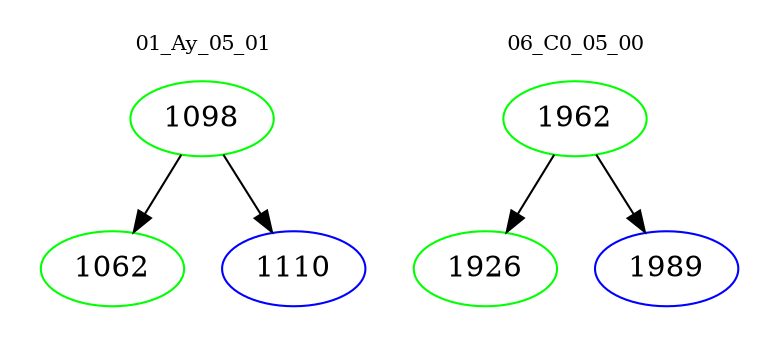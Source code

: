 digraph{
subgraph cluster_0 {
color = white
label = "01_Ay_05_01";
fontsize=10;
T0_1098 [label="1098", color="green"]
T0_1098 -> T0_1062 [color="black"]
T0_1062 [label="1062", color="green"]
T0_1098 -> T0_1110 [color="black"]
T0_1110 [label="1110", color="blue"]
}
subgraph cluster_1 {
color = white
label = "06_C0_05_00";
fontsize=10;
T1_1962 [label="1962", color="green"]
T1_1962 -> T1_1926 [color="black"]
T1_1926 [label="1926", color="green"]
T1_1962 -> T1_1989 [color="black"]
T1_1989 [label="1989", color="blue"]
}
}
